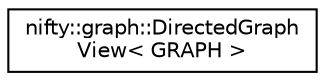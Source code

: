 digraph "Graphical Class Hierarchy"
{
  edge [fontname="Helvetica",fontsize="10",labelfontname="Helvetica",labelfontsize="10"];
  node [fontname="Helvetica",fontsize="10",shape=record];
  rankdir="LR";
  Node1 [label="nifty::graph::DirectedGraph\lView\< GRAPH \>",height=0.2,width=0.4,color="black", fillcolor="white", style="filled",URL="$classnifty_1_1graph_1_1DirectedGraphView.html"];
}
